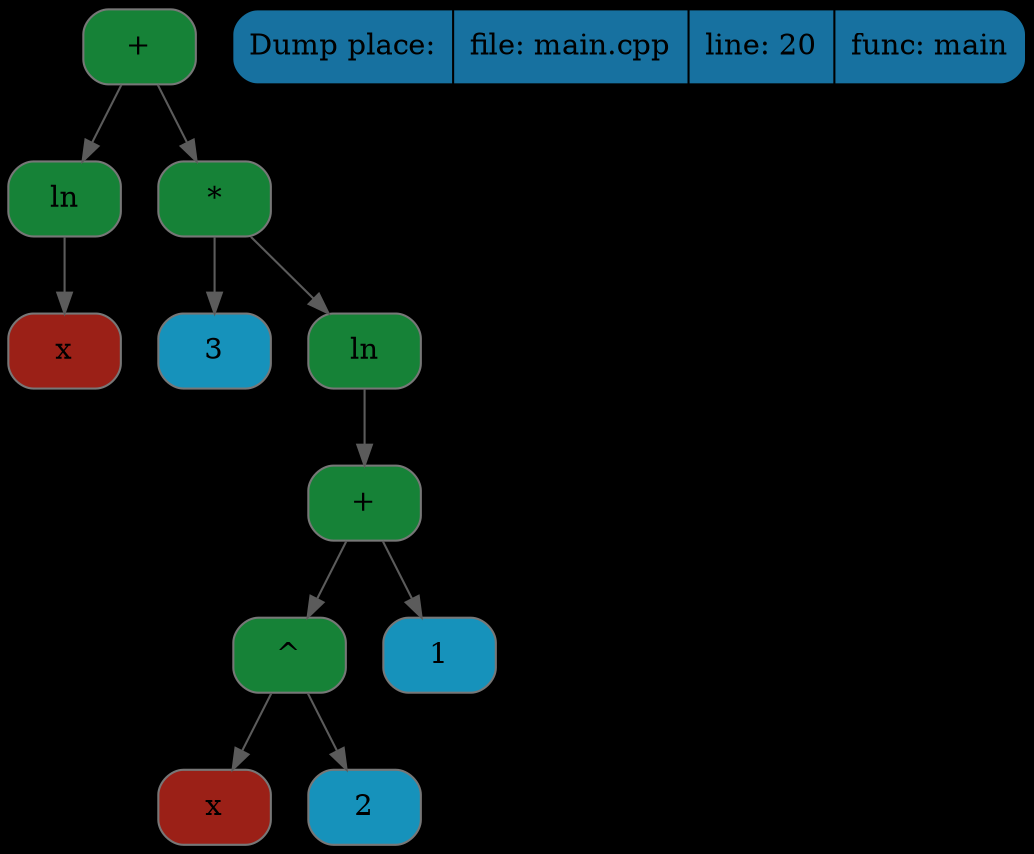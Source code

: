 digraph G{
rankdir=TB
graph [bgcolor="#000000"];
node0x504000000290[shape=Mrecord, style=filled, fillcolor="#168237"label ="+", color = "#777777"];
node0x504000000050[shape=Mrecord, style=filled, fillcolor="#168237"label ="ln", color = "#777777"];
node0x504000000010[shape=Mrecord, style=filled, fillcolor="#9b2017"label ="x", color = "#777777"];
node0x504000000250[shape=Mrecord, style=filled, fillcolor="#168237"label ="*", color = "#777777"];
node0x504000000090[shape=Mrecord, style=filled, fillcolor="#1692bb"label ="3", color = "#777777"];
node0x504000000210[shape=Mrecord, style=filled, fillcolor="#168237"label ="ln", color = "#777777"];
node0x5040000001d0[shape=Mrecord, style=filled, fillcolor="#168237"label ="+", color = "#777777"];
node0x504000000150[shape=Mrecord, style=filled, fillcolor="#168237"label ="^", color = "#777777"];
node0x5040000000d0[shape=Mrecord, style=filled, fillcolor="#9b2017"label ="x", color = "#777777"];
node0x504000000110[shape=Mrecord, style=filled, fillcolor="#1692bb"label ="2", color = "#777777"];
node0x504000000190[shape=Mrecord, style=filled, fillcolor="#1692bb"label ="1", color = "#777777"];
edge[color="#5b5b5b"];
node0x504000000290->node0x504000000050;
node0x504000000050->node0x504000000010;
node0x504000000290->node0x504000000250;
node0x504000000250->node0x504000000090;
node0x504000000250->node0x504000000210;
node0x504000000210->node0x5040000001d0;
node0x5040000001d0->node0x504000000150;
node0x504000000150->node0x5040000000d0;
node0x504000000150->node0x504000000110;
node0x5040000001d0->node0x504000000190;
place[shape=Mrecord, style=filled, fillcolor="#1771a0",label  = "Dump place:| file: main.cpp |<f0> line: 20 |<f1> func: main", color = "#000000"];
}
